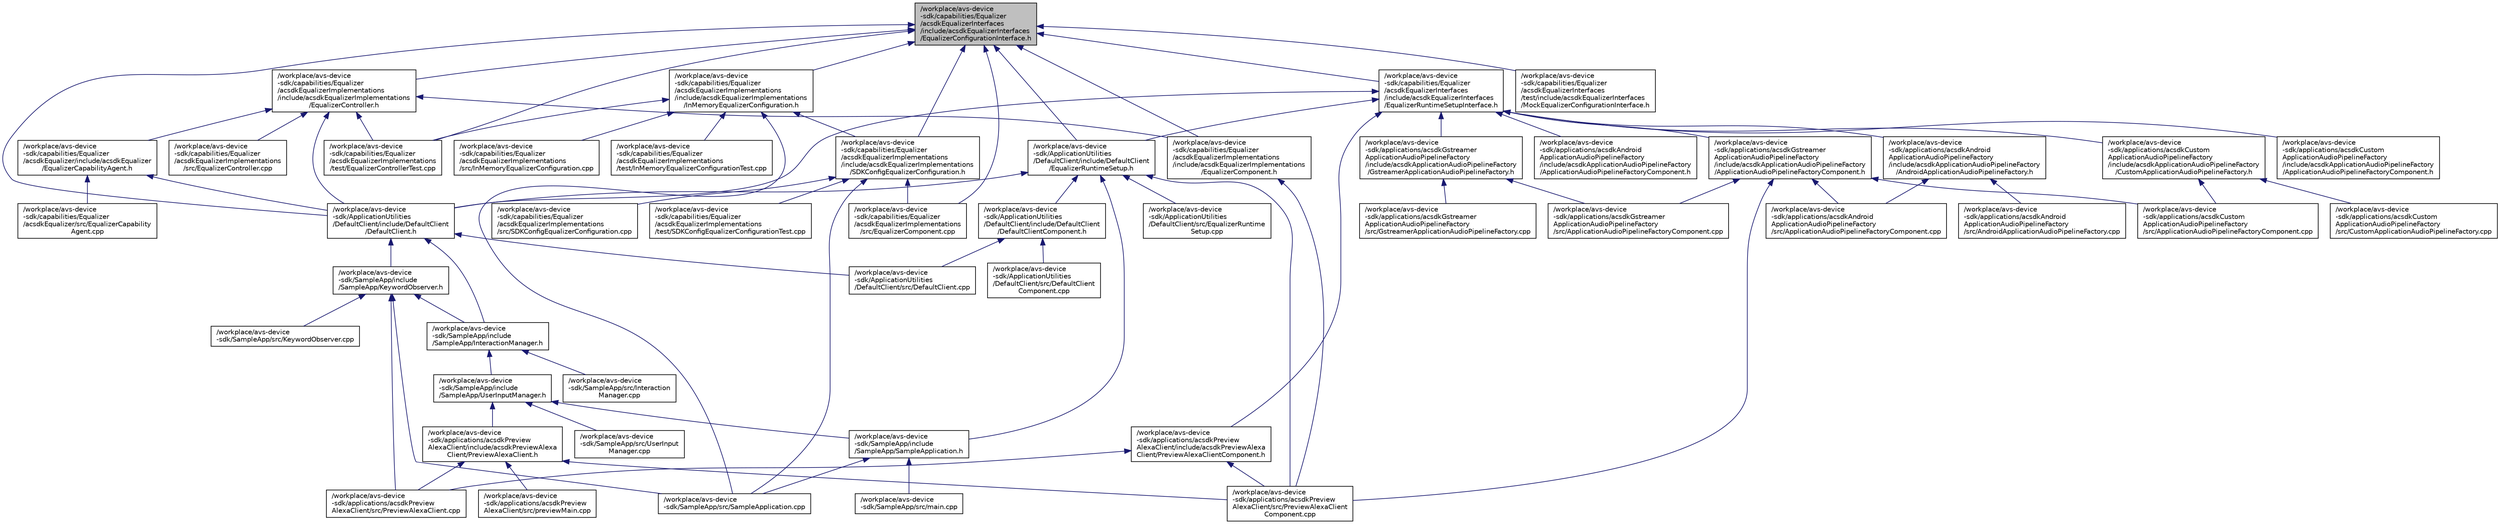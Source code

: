 digraph "/workplace/avs-device-sdk/capabilities/Equalizer/acsdkEqualizerInterfaces/include/acsdkEqualizerInterfaces/EqualizerConfigurationInterface.h"
{
  edge [fontname="Helvetica",fontsize="10",labelfontname="Helvetica",labelfontsize="10"];
  node [fontname="Helvetica",fontsize="10",shape=record];
  Node12 [label="/workplace/avs-device\l-sdk/capabilities/Equalizer\l/acsdkEqualizerInterfaces\l/include/acsdkEqualizerInterfaces\l/EqualizerConfigurationInterface.h",height=0.2,width=0.4,color="black", fillcolor="grey75", style="filled", fontcolor="black"];
  Node12 -> Node13 [dir="back",color="midnightblue",fontsize="10",style="solid",fontname="Helvetica"];
  Node13 [label="/workplace/avs-device\l-sdk/ApplicationUtilities\l/DefaultClient/include/DefaultClient\l/DefaultClient.h",height=0.2,width=0.4,color="black", fillcolor="white", style="filled",URL="$_default_client_8h.html"];
  Node13 -> Node14 [dir="back",color="midnightblue",fontsize="10",style="solid",fontname="Helvetica"];
  Node14 [label="/workplace/avs-device\l-sdk/ApplicationUtilities\l/DefaultClient/src/DefaultClient.cpp",height=0.2,width=0.4,color="black", fillcolor="white", style="filled",URL="$_default_client_8cpp.html"];
  Node13 -> Node15 [dir="back",color="midnightblue",fontsize="10",style="solid",fontname="Helvetica"];
  Node15 [label="/workplace/avs-device\l-sdk/SampleApp/include\l/SampleApp/InteractionManager.h",height=0.2,width=0.4,color="black", fillcolor="white", style="filled",URL="$_interaction_manager_8h.html"];
  Node15 -> Node16 [dir="back",color="midnightblue",fontsize="10",style="solid",fontname="Helvetica"];
  Node16 [label="/workplace/avs-device\l-sdk/SampleApp/include\l/SampleApp/UserInputManager.h",height=0.2,width=0.4,color="black", fillcolor="white", style="filled",URL="$_user_input_manager_8h.html"];
  Node16 -> Node17 [dir="back",color="midnightblue",fontsize="10",style="solid",fontname="Helvetica"];
  Node17 [label="/workplace/avs-device\l-sdk/applications/acsdkPreview\lAlexaClient/include/acsdkPreviewAlexa\lClient/PreviewAlexaClient.h",height=0.2,width=0.4,color="black", fillcolor="white", style="filled",URL="$_preview_alexa_client_8h.html"];
  Node17 -> Node18 [dir="back",color="midnightblue",fontsize="10",style="solid",fontname="Helvetica"];
  Node18 [label="/workplace/avs-device\l-sdk/applications/acsdkPreview\lAlexaClient/src/PreviewAlexaClient.cpp",height=0.2,width=0.4,color="black", fillcolor="white", style="filled",URL="$_preview_alexa_client_8cpp.html"];
  Node17 -> Node19 [dir="back",color="midnightblue",fontsize="10",style="solid",fontname="Helvetica"];
  Node19 [label="/workplace/avs-device\l-sdk/applications/acsdkPreview\lAlexaClient/src/PreviewAlexaClient\lComponent.cpp",height=0.2,width=0.4,color="black", fillcolor="white", style="filled",URL="$_preview_alexa_client_component_8cpp.html"];
  Node17 -> Node20 [dir="back",color="midnightblue",fontsize="10",style="solid",fontname="Helvetica"];
  Node20 [label="/workplace/avs-device\l-sdk/applications/acsdkPreview\lAlexaClient/src/previewMain.cpp",height=0.2,width=0.4,color="black", fillcolor="white", style="filled",URL="$preview_main_8cpp.html"];
  Node16 -> Node21 [dir="back",color="midnightblue",fontsize="10",style="solid",fontname="Helvetica"];
  Node21 [label="/workplace/avs-device\l-sdk/SampleApp/include\l/SampleApp/SampleApplication.h",height=0.2,width=0.4,color="black", fillcolor="white", style="filled",URL="$_sample_application_8h.html"];
  Node21 -> Node22 [dir="back",color="midnightblue",fontsize="10",style="solid",fontname="Helvetica"];
  Node22 [label="/workplace/avs-device\l-sdk/SampleApp/src/main.cpp",height=0.2,width=0.4,color="black", fillcolor="white", style="filled",URL="$main_8cpp.html"];
  Node21 -> Node23 [dir="back",color="midnightblue",fontsize="10",style="solid",fontname="Helvetica"];
  Node23 [label="/workplace/avs-device\l-sdk/SampleApp/src/SampleApplication.cpp",height=0.2,width=0.4,color="black", fillcolor="white", style="filled",URL="$_sample_application_8cpp.html"];
  Node16 -> Node24 [dir="back",color="midnightblue",fontsize="10",style="solid",fontname="Helvetica"];
  Node24 [label="/workplace/avs-device\l-sdk/SampleApp/src/UserInput\lManager.cpp",height=0.2,width=0.4,color="black", fillcolor="white", style="filled",URL="$_user_input_manager_8cpp.html"];
  Node15 -> Node25 [dir="back",color="midnightblue",fontsize="10",style="solid",fontname="Helvetica"];
  Node25 [label="/workplace/avs-device\l-sdk/SampleApp/src/Interaction\lManager.cpp",height=0.2,width=0.4,color="black", fillcolor="white", style="filled",URL="$_interaction_manager_8cpp.html"];
  Node13 -> Node26 [dir="back",color="midnightblue",fontsize="10",style="solid",fontname="Helvetica"];
  Node26 [label="/workplace/avs-device\l-sdk/SampleApp/include\l/SampleApp/KeywordObserver.h",height=0.2,width=0.4,color="black", fillcolor="white", style="filled",URL="$_keyword_observer_8h.html"];
  Node26 -> Node18 [dir="back",color="midnightblue",fontsize="10",style="solid",fontname="Helvetica"];
  Node26 -> Node15 [dir="back",color="midnightblue",fontsize="10",style="solid",fontname="Helvetica"];
  Node26 -> Node27 [dir="back",color="midnightblue",fontsize="10",style="solid",fontname="Helvetica"];
  Node27 [label="/workplace/avs-device\l-sdk/SampleApp/src/KeywordObserver.cpp",height=0.2,width=0.4,color="black", fillcolor="white", style="filled",URL="$_keyword_observer_8cpp.html"];
  Node26 -> Node23 [dir="back",color="midnightblue",fontsize="10",style="solid",fontname="Helvetica"];
  Node12 -> Node28 [dir="back",color="midnightblue",fontsize="10",style="solid",fontname="Helvetica"];
  Node28 [label="/workplace/avs-device\l-sdk/ApplicationUtilities\l/DefaultClient/include/DefaultClient\l/EqualizerRuntimeSetup.h",height=0.2,width=0.4,color="black", fillcolor="white", style="filled",URL="$_equalizer_runtime_setup_8h.html"];
  Node28 -> Node19 [dir="back",color="midnightblue",fontsize="10",style="solid",fontname="Helvetica"];
  Node28 -> Node13 [dir="back",color="midnightblue",fontsize="10",style="solid",fontname="Helvetica"];
  Node28 -> Node29 [dir="back",color="midnightblue",fontsize="10",style="solid",fontname="Helvetica"];
  Node29 [label="/workplace/avs-device\l-sdk/ApplicationUtilities\l/DefaultClient/include/DefaultClient\l/DefaultClientComponent.h",height=0.2,width=0.4,color="black", fillcolor="white", style="filled",URL="$_default_client_component_8h.html"];
  Node29 -> Node14 [dir="back",color="midnightblue",fontsize="10",style="solid",fontname="Helvetica"];
  Node29 -> Node30 [dir="back",color="midnightblue",fontsize="10",style="solid",fontname="Helvetica"];
  Node30 [label="/workplace/avs-device\l-sdk/ApplicationUtilities\l/DefaultClient/src/DefaultClient\lComponent.cpp",height=0.2,width=0.4,color="black", fillcolor="white", style="filled",URL="$_default_client_component_8cpp.html"];
  Node28 -> Node31 [dir="back",color="midnightblue",fontsize="10",style="solid",fontname="Helvetica"];
  Node31 [label="/workplace/avs-device\l-sdk/ApplicationUtilities\l/DefaultClient/src/EqualizerRuntime\lSetup.cpp",height=0.2,width=0.4,color="black", fillcolor="white", style="filled",URL="$_equalizer_runtime_setup_8cpp.html"];
  Node28 -> Node21 [dir="back",color="midnightblue",fontsize="10",style="solid",fontname="Helvetica"];
  Node12 -> Node32 [dir="back",color="midnightblue",fontsize="10",style="solid",fontname="Helvetica"];
  Node32 [label="/workplace/avs-device\l-sdk/capabilities/Equalizer\l/acsdkEqualizerImplementations\l/include/acsdkEqualizerImplementations\l/EqualizerComponent.h",height=0.2,width=0.4,color="black", fillcolor="white", style="filled",URL="$_equalizer_component_8h.html"];
  Node32 -> Node19 [dir="back",color="midnightblue",fontsize="10",style="solid",fontname="Helvetica"];
  Node12 -> Node33 [dir="back",color="midnightblue",fontsize="10",style="solid",fontname="Helvetica"];
  Node33 [label="/workplace/avs-device\l-sdk/capabilities/Equalizer\l/acsdkEqualizerImplementations\l/include/acsdkEqualizerImplementations\l/EqualizerController.h",height=0.2,width=0.4,color="black", fillcolor="white", style="filled",URL="$_equalizer_controller_8h.html"];
  Node33 -> Node13 [dir="back",color="midnightblue",fontsize="10",style="solid",fontname="Helvetica"];
  Node33 -> Node34 [dir="back",color="midnightblue",fontsize="10",style="solid",fontname="Helvetica"];
  Node34 [label="/workplace/avs-device\l-sdk/capabilities/Equalizer\l/acsdkEqualizer/include/acsdkEqualizer\l/EqualizerCapabilityAgent.h",height=0.2,width=0.4,color="black", fillcolor="white", style="filled",URL="$_equalizer_capability_agent_8h.html"];
  Node34 -> Node13 [dir="back",color="midnightblue",fontsize="10",style="solid",fontname="Helvetica"];
  Node34 -> Node35 [dir="back",color="midnightblue",fontsize="10",style="solid",fontname="Helvetica"];
  Node35 [label="/workplace/avs-device\l-sdk/capabilities/Equalizer\l/acsdkEqualizer/src/EqualizerCapability\lAgent.cpp",height=0.2,width=0.4,color="black", fillcolor="white", style="filled",URL="$_equalizer_capability_agent_8cpp.html"];
  Node33 -> Node32 [dir="back",color="midnightblue",fontsize="10",style="solid",fontname="Helvetica"];
  Node33 -> Node36 [dir="back",color="midnightblue",fontsize="10",style="solid",fontname="Helvetica"];
  Node36 [label="/workplace/avs-device\l-sdk/capabilities/Equalizer\l/acsdkEqualizerImplementations\l/src/EqualizerController.cpp",height=0.2,width=0.4,color="black", fillcolor="white", style="filled",URL="$_equalizer_controller_8cpp.html"];
  Node33 -> Node37 [dir="back",color="midnightblue",fontsize="10",style="solid",fontname="Helvetica"];
  Node37 [label="/workplace/avs-device\l-sdk/capabilities/Equalizer\l/acsdkEqualizerImplementations\l/test/EqualizerControllerTest.cpp",height=0.2,width=0.4,color="black", fillcolor="white", style="filled",URL="$_equalizer_controller_test_8cpp.html"];
  Node12 -> Node38 [dir="back",color="midnightblue",fontsize="10",style="solid",fontname="Helvetica"];
  Node38 [label="/workplace/avs-device\l-sdk/capabilities/Equalizer\l/acsdkEqualizerImplementations\l/include/acsdkEqualizerImplementations\l/InMemoryEqualizerConfiguration.h",height=0.2,width=0.4,color="black", fillcolor="white", style="filled",URL="$_in_memory_equalizer_configuration_8h.html"];
  Node38 -> Node39 [dir="back",color="midnightblue",fontsize="10",style="solid",fontname="Helvetica"];
  Node39 [label="/workplace/avs-device\l-sdk/capabilities/Equalizer\l/acsdkEqualizerImplementations\l/include/acsdkEqualizerImplementations\l/SDKConfigEqualizerConfiguration.h",height=0.2,width=0.4,color="black", fillcolor="white", style="filled",URL="$_s_d_k_config_equalizer_configuration_8h.html"];
  Node39 -> Node40 [dir="back",color="midnightblue",fontsize="10",style="solid",fontname="Helvetica"];
  Node40 [label="/workplace/avs-device\l-sdk/capabilities/Equalizer\l/acsdkEqualizerImplementations\l/src/EqualizerComponent.cpp",height=0.2,width=0.4,color="black", fillcolor="white", style="filled",URL="$_equalizer_component_8cpp.html"];
  Node39 -> Node41 [dir="back",color="midnightblue",fontsize="10",style="solid",fontname="Helvetica"];
  Node41 [label="/workplace/avs-device\l-sdk/capabilities/Equalizer\l/acsdkEqualizerImplementations\l/src/SDKConfigEqualizerConfiguration.cpp",height=0.2,width=0.4,color="black", fillcolor="white", style="filled",URL="$_s_d_k_config_equalizer_configuration_8cpp.html"];
  Node39 -> Node42 [dir="back",color="midnightblue",fontsize="10",style="solid",fontname="Helvetica"];
  Node42 [label="/workplace/avs-device\l-sdk/capabilities/Equalizer\l/acsdkEqualizerImplementations\l/test/SDKConfigEqualizerConfigurationTest.cpp",height=0.2,width=0.4,color="black", fillcolor="white", style="filled",URL="$_s_d_k_config_equalizer_configuration_test_8cpp.html"];
  Node39 -> Node23 [dir="back",color="midnightblue",fontsize="10",style="solid",fontname="Helvetica"];
  Node38 -> Node43 [dir="back",color="midnightblue",fontsize="10",style="solid",fontname="Helvetica"];
  Node43 [label="/workplace/avs-device\l-sdk/capabilities/Equalizer\l/acsdkEqualizerImplementations\l/src/InMemoryEqualizerConfiguration.cpp",height=0.2,width=0.4,color="black", fillcolor="white", style="filled",URL="$_in_memory_equalizer_configuration_8cpp.html"];
  Node38 -> Node37 [dir="back",color="midnightblue",fontsize="10",style="solid",fontname="Helvetica"];
  Node38 -> Node44 [dir="back",color="midnightblue",fontsize="10",style="solid",fontname="Helvetica"];
  Node44 [label="/workplace/avs-device\l-sdk/capabilities/Equalizer\l/acsdkEqualizerImplementations\l/test/InMemoryEqualizerConfigurationTest.cpp",height=0.2,width=0.4,color="black", fillcolor="white", style="filled",URL="$_in_memory_equalizer_configuration_test_8cpp.html"];
  Node38 -> Node23 [dir="back",color="midnightblue",fontsize="10",style="solid",fontname="Helvetica"];
  Node12 -> Node39 [dir="back",color="midnightblue",fontsize="10",style="solid",fontname="Helvetica"];
  Node12 -> Node40 [dir="back",color="midnightblue",fontsize="10",style="solid",fontname="Helvetica"];
  Node12 -> Node37 [dir="back",color="midnightblue",fontsize="10",style="solid",fontname="Helvetica"];
  Node12 -> Node45 [dir="back",color="midnightblue",fontsize="10",style="solid",fontname="Helvetica"];
  Node45 [label="/workplace/avs-device\l-sdk/capabilities/Equalizer\l/acsdkEqualizerInterfaces\l/include/acsdkEqualizerInterfaces\l/EqualizerRuntimeSetupInterface.h",height=0.2,width=0.4,color="black", fillcolor="white", style="filled",URL="$_equalizer_runtime_setup_interface_8h.html"];
  Node45 -> Node46 [dir="back",color="midnightblue",fontsize="10",style="solid",fontname="Helvetica"];
  Node46 [label="/workplace/avs-device\l-sdk/applications/acsdkAndroid\lApplicationAudioPipelineFactory\l/include/acsdkApplicationAudioPipelineFactory\l/AndroidApplicationAudioPipelineFactory.h",height=0.2,width=0.4,color="black", fillcolor="white", style="filled",URL="$_android_application_audio_pipeline_factory_8h.html"];
  Node46 -> Node47 [dir="back",color="midnightblue",fontsize="10",style="solid",fontname="Helvetica"];
  Node47 [label="/workplace/avs-device\l-sdk/applications/acsdkAndroid\lApplicationAudioPipelineFactory\l/src/AndroidApplicationAudioPipelineFactory.cpp",height=0.2,width=0.4,color="black", fillcolor="white", style="filled",URL="$_android_application_audio_pipeline_factory_8cpp.html"];
  Node46 -> Node48 [dir="back",color="midnightblue",fontsize="10",style="solid",fontname="Helvetica"];
  Node48 [label="/workplace/avs-device\l-sdk/applications/acsdkAndroid\lApplicationAudioPipelineFactory\l/src/ApplicationAudioPipelineFactoryComponent.cpp",height=0.2,width=0.4,color="black", fillcolor="white", style="filled",URL="$acsdk_android_application_audio_pipeline_factory_2src_2_application_audio_pipeline_factory_component_8cpp.html"];
  Node45 -> Node49 [dir="back",color="midnightblue",fontsize="10",style="solid",fontname="Helvetica"];
  Node49 [label="/workplace/avs-device\l-sdk/applications/acsdkAndroid\lApplicationAudioPipelineFactory\l/include/acsdkApplicationAudioPipelineFactory\l/ApplicationAudioPipelineFactoryComponent.h",height=0.2,width=0.4,color="black", fillcolor="white", style="filled",URL="$acsdk_android_application_audio_pipeline_factory_2include_2acsdk_application_audio_pipeline_fact952244caba7ee8985a8bdd12c0ca49b0.html"];
  Node45 -> Node50 [dir="back",color="midnightblue",fontsize="10",style="solid",fontname="Helvetica"];
  Node50 [label="/workplace/avs-device\l-sdk/applications/acsdkCustom\lApplicationAudioPipelineFactory\l/include/acsdkApplicationAudioPipelineFactory\l/ApplicationAudioPipelineFactoryComponent.h",height=0.2,width=0.4,color="black", fillcolor="white", style="filled",URL="$acsdk_custom_application_audio_pipeline_factory_2include_2acsdk_application_audio_pipeline_facto8c9309582bcbe9bd6b3881aa1a5e4e02.html"];
  Node45 -> Node51 [dir="back",color="midnightblue",fontsize="10",style="solid",fontname="Helvetica"];
  Node51 [label="/workplace/avs-device\l-sdk/applications/acsdkCustom\lApplicationAudioPipelineFactory\l/include/acsdkApplicationAudioPipelineFactory\l/CustomApplicationAudioPipelineFactory.h",height=0.2,width=0.4,color="black", fillcolor="white", style="filled",URL="$_custom_application_audio_pipeline_factory_8h.html"];
  Node51 -> Node52 [dir="back",color="midnightblue",fontsize="10",style="solid",fontname="Helvetica"];
  Node52 [label="/workplace/avs-device\l-sdk/applications/acsdkCustom\lApplicationAudioPipelineFactory\l/src/ApplicationAudioPipelineFactoryComponent.cpp",height=0.2,width=0.4,color="black", fillcolor="white", style="filled",URL="$acsdk_custom_application_audio_pipeline_factory_2src_2_application_audio_pipeline_factory_component_8cpp.html"];
  Node51 -> Node53 [dir="back",color="midnightblue",fontsize="10",style="solid",fontname="Helvetica"];
  Node53 [label="/workplace/avs-device\l-sdk/applications/acsdkCustom\lApplicationAudioPipelineFactory\l/src/CustomApplicationAudioPipelineFactory.cpp",height=0.2,width=0.4,color="black", fillcolor="white", style="filled",URL="$_custom_application_audio_pipeline_factory_8cpp.html"];
  Node45 -> Node54 [dir="back",color="midnightblue",fontsize="10",style="solid",fontname="Helvetica"];
  Node54 [label="/workplace/avs-device\l-sdk/applications/acsdkGstreamer\lApplicationAudioPipelineFactory\l/include/acsdkApplicationAudioPipelineFactory\l/ApplicationAudioPipelineFactoryComponent.h",height=0.2,width=0.4,color="black", fillcolor="white", style="filled",URL="$acsdk_gstreamer_application_audio_pipeline_factory_2include_2acsdk_application_audio_pipeline_fa57fe12eb11b773ba1c54aba24163473a.html"];
  Node54 -> Node48 [dir="back",color="midnightblue",fontsize="10",style="solid",fontname="Helvetica"];
  Node54 -> Node52 [dir="back",color="midnightblue",fontsize="10",style="solid",fontname="Helvetica"];
  Node54 -> Node55 [dir="back",color="midnightblue",fontsize="10",style="solid",fontname="Helvetica"];
  Node55 [label="/workplace/avs-device\l-sdk/applications/acsdkGstreamer\lApplicationAudioPipelineFactory\l/src/ApplicationAudioPipelineFactoryComponent.cpp",height=0.2,width=0.4,color="black", fillcolor="white", style="filled",URL="$acsdk_gstreamer_application_audio_pipeline_factory_2src_2_application_audio_pipeline_factory_component_8cpp.html"];
  Node54 -> Node19 [dir="back",color="midnightblue",fontsize="10",style="solid",fontname="Helvetica"];
  Node45 -> Node56 [dir="back",color="midnightblue",fontsize="10",style="solid",fontname="Helvetica"];
  Node56 [label="/workplace/avs-device\l-sdk/applications/acsdkGstreamer\lApplicationAudioPipelineFactory\l/include/acsdkApplicationAudioPipelineFactory\l/GstreamerApplicationAudioPipelineFactory.h",height=0.2,width=0.4,color="black", fillcolor="white", style="filled",URL="$_gstreamer_application_audio_pipeline_factory_8h.html"];
  Node56 -> Node55 [dir="back",color="midnightblue",fontsize="10",style="solid",fontname="Helvetica"];
  Node56 -> Node57 [dir="back",color="midnightblue",fontsize="10",style="solid",fontname="Helvetica"];
  Node57 [label="/workplace/avs-device\l-sdk/applications/acsdkGstreamer\lApplicationAudioPipelineFactory\l/src/GstreamerApplicationAudioPipelineFactory.cpp",height=0.2,width=0.4,color="black", fillcolor="white", style="filled",URL="$_gstreamer_application_audio_pipeline_factory_8cpp.html"];
  Node45 -> Node58 [dir="back",color="midnightblue",fontsize="10",style="solid",fontname="Helvetica"];
  Node58 [label="/workplace/avs-device\l-sdk/applications/acsdkPreview\lAlexaClient/include/acsdkPreviewAlexa\lClient/PreviewAlexaClientComponent.h",height=0.2,width=0.4,color="black", fillcolor="white", style="filled",URL="$_preview_alexa_client_component_8h.html"];
  Node58 -> Node18 [dir="back",color="midnightblue",fontsize="10",style="solid",fontname="Helvetica"];
  Node58 -> Node19 [dir="back",color="midnightblue",fontsize="10",style="solid",fontname="Helvetica"];
  Node45 -> Node13 [dir="back",color="midnightblue",fontsize="10",style="solid",fontname="Helvetica"];
  Node45 -> Node28 [dir="back",color="midnightblue",fontsize="10",style="solid",fontname="Helvetica"];
  Node12 -> Node59 [dir="back",color="midnightblue",fontsize="10",style="solid",fontname="Helvetica"];
  Node59 [label="/workplace/avs-device\l-sdk/capabilities/Equalizer\l/acsdkEqualizerInterfaces\l/test/include/acsdkEqualizerInterfaces\l/MockEqualizerConfigurationInterface.h",height=0.2,width=0.4,color="black", fillcolor="white", style="filled",URL="$_mock_equalizer_configuration_interface_8h.html"];
}
